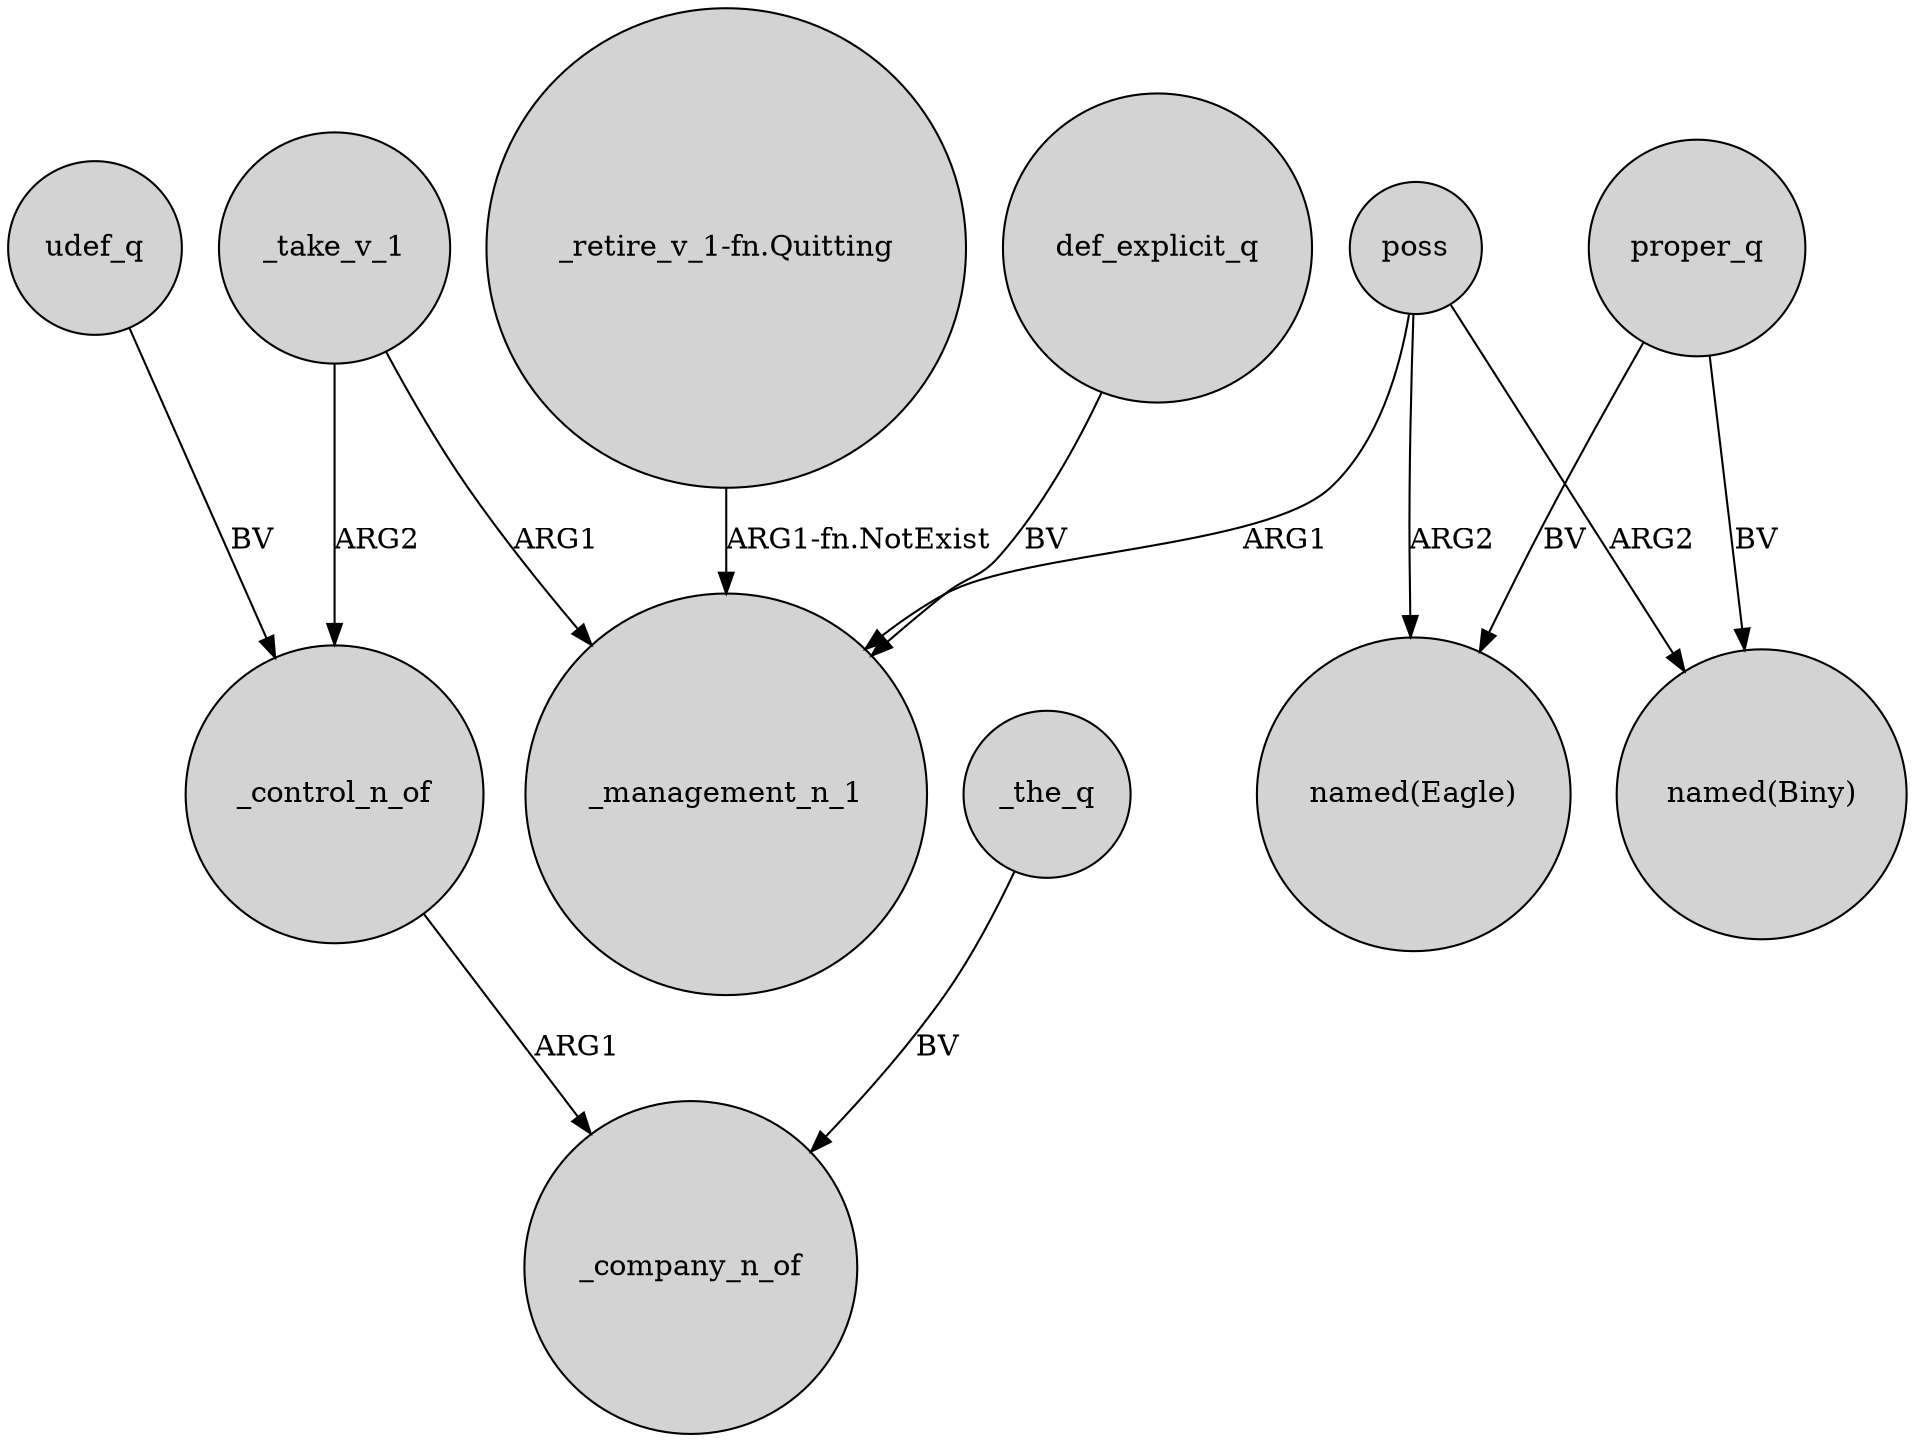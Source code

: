 digraph {
	node [shape=circle style=filled]
	poss -> _management_n_1 [label=ARG1]
	_take_v_1 -> _management_n_1 [label=ARG1]
	proper_q -> "named(Eagle)" [label=BV]
	poss -> "named(Eagle)" [label=ARG2]
	def_explicit_q -> _management_n_1 [label=BV]
	_take_v_1 -> _control_n_of [label=ARG2]
	"_retire_v_1-fn.Quitting" -> _management_n_1 [label="ARG1-fn.NotExist"]
	_the_q -> _company_n_of [label=BV]
	udef_q -> _control_n_of [label=BV]
	proper_q -> "named(Biny)" [label=BV]
	_control_n_of -> _company_n_of [label=ARG1]
	poss -> "named(Biny)" [label=ARG2]
}
